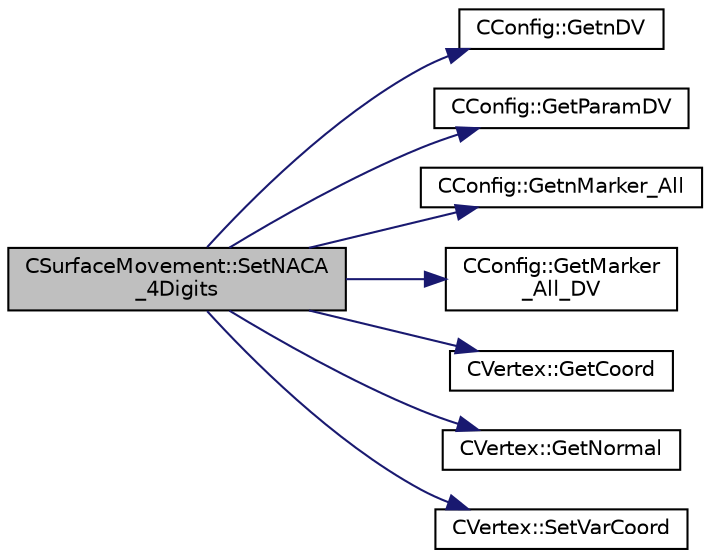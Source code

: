 digraph "CSurfaceMovement::SetNACA_4Digits"
{
  edge [fontname="Helvetica",fontsize="10",labelfontname="Helvetica",labelfontsize="10"];
  node [fontname="Helvetica",fontsize="10",shape=record];
  rankdir="LR";
  Node772 [label="CSurfaceMovement::SetNACA\l_4Digits",height=0.2,width=0.4,color="black", fillcolor="grey75", style="filled", fontcolor="black"];
  Node772 -> Node773 [color="midnightblue",fontsize="10",style="solid",fontname="Helvetica"];
  Node773 [label="CConfig::GetnDV",height=0.2,width=0.4,color="black", fillcolor="white", style="filled",URL="$class_c_config.html#ab66ab17694d24587bec7aa4d2ba8ea70",tooltip="Get the number of design variables. "];
  Node772 -> Node774 [color="midnightblue",fontsize="10",style="solid",fontname="Helvetica"];
  Node774 [label="CConfig::GetParamDV",height=0.2,width=0.4,color="black", fillcolor="white", style="filled",URL="$class_c_config.html#a55ab8fc511c17d4b07ef0b5eea793e61",tooltip="Get a parameter of the particular design variable. "];
  Node772 -> Node775 [color="midnightblue",fontsize="10",style="solid",fontname="Helvetica"];
  Node775 [label="CConfig::GetnMarker_All",height=0.2,width=0.4,color="black", fillcolor="white", style="filled",URL="$class_c_config.html#a300c4884edfc0c2acf395036439004f4",tooltip="Get the total number of boundary markers including send/receive domains. "];
  Node772 -> Node776 [color="midnightblue",fontsize="10",style="solid",fontname="Helvetica"];
  Node776 [label="CConfig::GetMarker\l_All_DV",height=0.2,width=0.4,color="black", fillcolor="white", style="filled",URL="$class_c_config.html#a39608d00420cf8dd5357045aafdf2d23",tooltip="Get the DV information for a marker val_marker. "];
  Node772 -> Node777 [color="midnightblue",fontsize="10",style="solid",fontname="Helvetica"];
  Node777 [label="CVertex::GetCoord",height=0.2,width=0.4,color="black", fillcolor="white", style="filled",URL="$class_c_vertex.html#af0821dbe375150339a3c7e3879d8505f",tooltip="Get the value of the cartesian coordinate for the vertex. "];
  Node772 -> Node778 [color="midnightblue",fontsize="10",style="solid",fontname="Helvetica"];
  Node778 [label="CVertex::GetNormal",height=0.2,width=0.4,color="black", fillcolor="white", style="filled",URL="$class_c_vertex.html#a0d289163c6f3384822fcb9ae86fc1c39",tooltip="Copy the the normal vector of a face. "];
  Node772 -> Node779 [color="midnightblue",fontsize="10",style="solid",fontname="Helvetica"];
  Node779 [label="CVertex::SetVarCoord",height=0.2,width=0.4,color="black", fillcolor="white", style="filled",URL="$class_c_vertex.html#a77faafc52f911c793851c71738fb85ba",tooltip="Set the value of the coordinate variation due to a surface modification. "];
}
